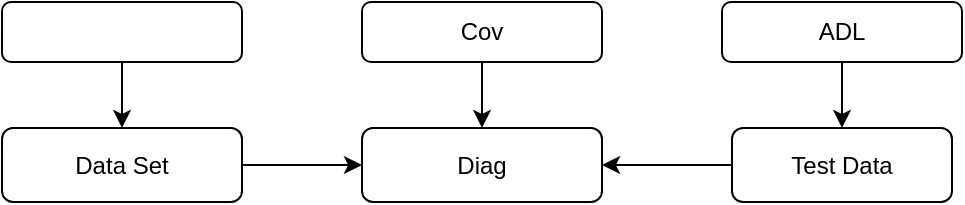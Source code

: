 <mxfile version="15.7.3" type="github">
  <diagram id="zzI_Z5pTFsBz9q3pRISx" name="Page-1">
    <mxGraphModel dx="1100" dy="552" grid="1" gridSize="10" guides="1" tooltips="1" connect="1" arrows="1" fold="1" page="1" pageScale="1" pageWidth="827" pageHeight="1169" math="0" shadow="0">
      <root>
        <mxCell id="0" />
        <mxCell id="1" parent="0" />
        <mxCell id="pxrGVdchjFevSrUYM--5-3" style="edgeStyle=orthogonalEdgeStyle;rounded=0;orthogonalLoop=1;jettySize=auto;html=1;entryX=0.5;entryY=0;entryDx=0;entryDy=0;" edge="1" parent="1" source="pxrGVdchjFevSrUYM--5-1" target="pxrGVdchjFevSrUYM--5-2">
          <mxGeometry relative="1" as="geometry" />
        </mxCell>
        <mxCell id="pxrGVdchjFevSrUYM--5-1" value="Cov" style="rounded=1;whiteSpace=wrap;html=1;" vertex="1" parent="1">
          <mxGeometry x="330" y="210" width="120" height="30" as="geometry" />
        </mxCell>
        <mxCell id="pxrGVdchjFevSrUYM--5-2" value="Diag" style="rounded=1;whiteSpace=wrap;html=1;" vertex="1" parent="1">
          <mxGeometry x="330" y="273" width="120" height="37" as="geometry" />
        </mxCell>
        <mxCell id="pxrGVdchjFevSrUYM--5-6" style="edgeStyle=orthogonalEdgeStyle;rounded=0;orthogonalLoop=1;jettySize=auto;html=1;" edge="1" parent="1" source="pxrGVdchjFevSrUYM--5-4" target="pxrGVdchjFevSrUYM--5-5">
          <mxGeometry relative="1" as="geometry" />
        </mxCell>
        <mxCell id="pxrGVdchjFevSrUYM--5-4" value="ADL" style="rounded=1;whiteSpace=wrap;html=1;" vertex="1" parent="1">
          <mxGeometry x="510" y="210" width="120" height="30" as="geometry" />
        </mxCell>
        <mxCell id="pxrGVdchjFevSrUYM--5-7" style="edgeStyle=orthogonalEdgeStyle;rounded=0;orthogonalLoop=1;jettySize=auto;html=1;entryX=1;entryY=0.5;entryDx=0;entryDy=0;" edge="1" parent="1" source="pxrGVdchjFevSrUYM--5-5" target="pxrGVdchjFevSrUYM--5-2">
          <mxGeometry relative="1" as="geometry" />
        </mxCell>
        <mxCell id="pxrGVdchjFevSrUYM--5-5" value="Test Data" style="rounded=1;whiteSpace=wrap;html=1;" vertex="1" parent="1">
          <mxGeometry x="515" y="273" width="110" height="37" as="geometry" />
        </mxCell>
        <mxCell id="pxrGVdchjFevSrUYM--5-9" style="edgeStyle=orthogonalEdgeStyle;rounded=0;orthogonalLoop=1;jettySize=auto;html=1;exitX=1;exitY=0.5;exitDx=0;exitDy=0;entryX=0;entryY=0.5;entryDx=0;entryDy=0;" edge="1" parent="1" source="pxrGVdchjFevSrUYM--5-8" target="pxrGVdchjFevSrUYM--5-2">
          <mxGeometry relative="1" as="geometry" />
        </mxCell>
        <mxCell id="pxrGVdchjFevSrUYM--5-8" value="Data Set" style="rounded=1;whiteSpace=wrap;html=1;" vertex="1" parent="1">
          <mxGeometry x="150" y="273" width="120" height="37" as="geometry" />
        </mxCell>
        <mxCell id="pxrGVdchjFevSrUYM--5-11" style="edgeStyle=orthogonalEdgeStyle;rounded=0;orthogonalLoop=1;jettySize=auto;html=1;entryX=0.5;entryY=0;entryDx=0;entryDy=0;" edge="1" parent="1" source="pxrGVdchjFevSrUYM--5-10" target="pxrGVdchjFevSrUYM--5-8">
          <mxGeometry relative="1" as="geometry" />
        </mxCell>
        <mxCell id="pxrGVdchjFevSrUYM--5-10" value="" style="rounded=1;whiteSpace=wrap;html=1;" vertex="1" parent="1">
          <mxGeometry x="150" y="210" width="120" height="30" as="geometry" />
        </mxCell>
      </root>
    </mxGraphModel>
  </diagram>
</mxfile>
